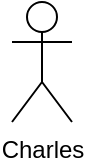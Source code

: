 <mxfile version="20.7.4" type="github">
  <diagram id="h7pEuEnsy4B67qq0xbHB" name="Page-1">
    <mxGraphModel dx="747" dy="436" grid="1" gridSize="10" guides="1" tooltips="1" connect="1" arrows="1" fold="1" page="1" pageScale="1" pageWidth="827" pageHeight="1169" math="0" shadow="0">
      <root>
        <mxCell id="0" />
        <mxCell id="1" parent="0" />
        <mxCell id="_NLVpFwN3kgseYHXXkQs-1" value="Charles" style="shape=umlActor;verticalLabelPosition=bottom;verticalAlign=top;html=1;outlineConnect=0;" vertex="1" parent="1">
          <mxGeometry x="80" y="190" width="30" height="60" as="geometry" />
        </mxCell>
      </root>
    </mxGraphModel>
  </diagram>
</mxfile>
